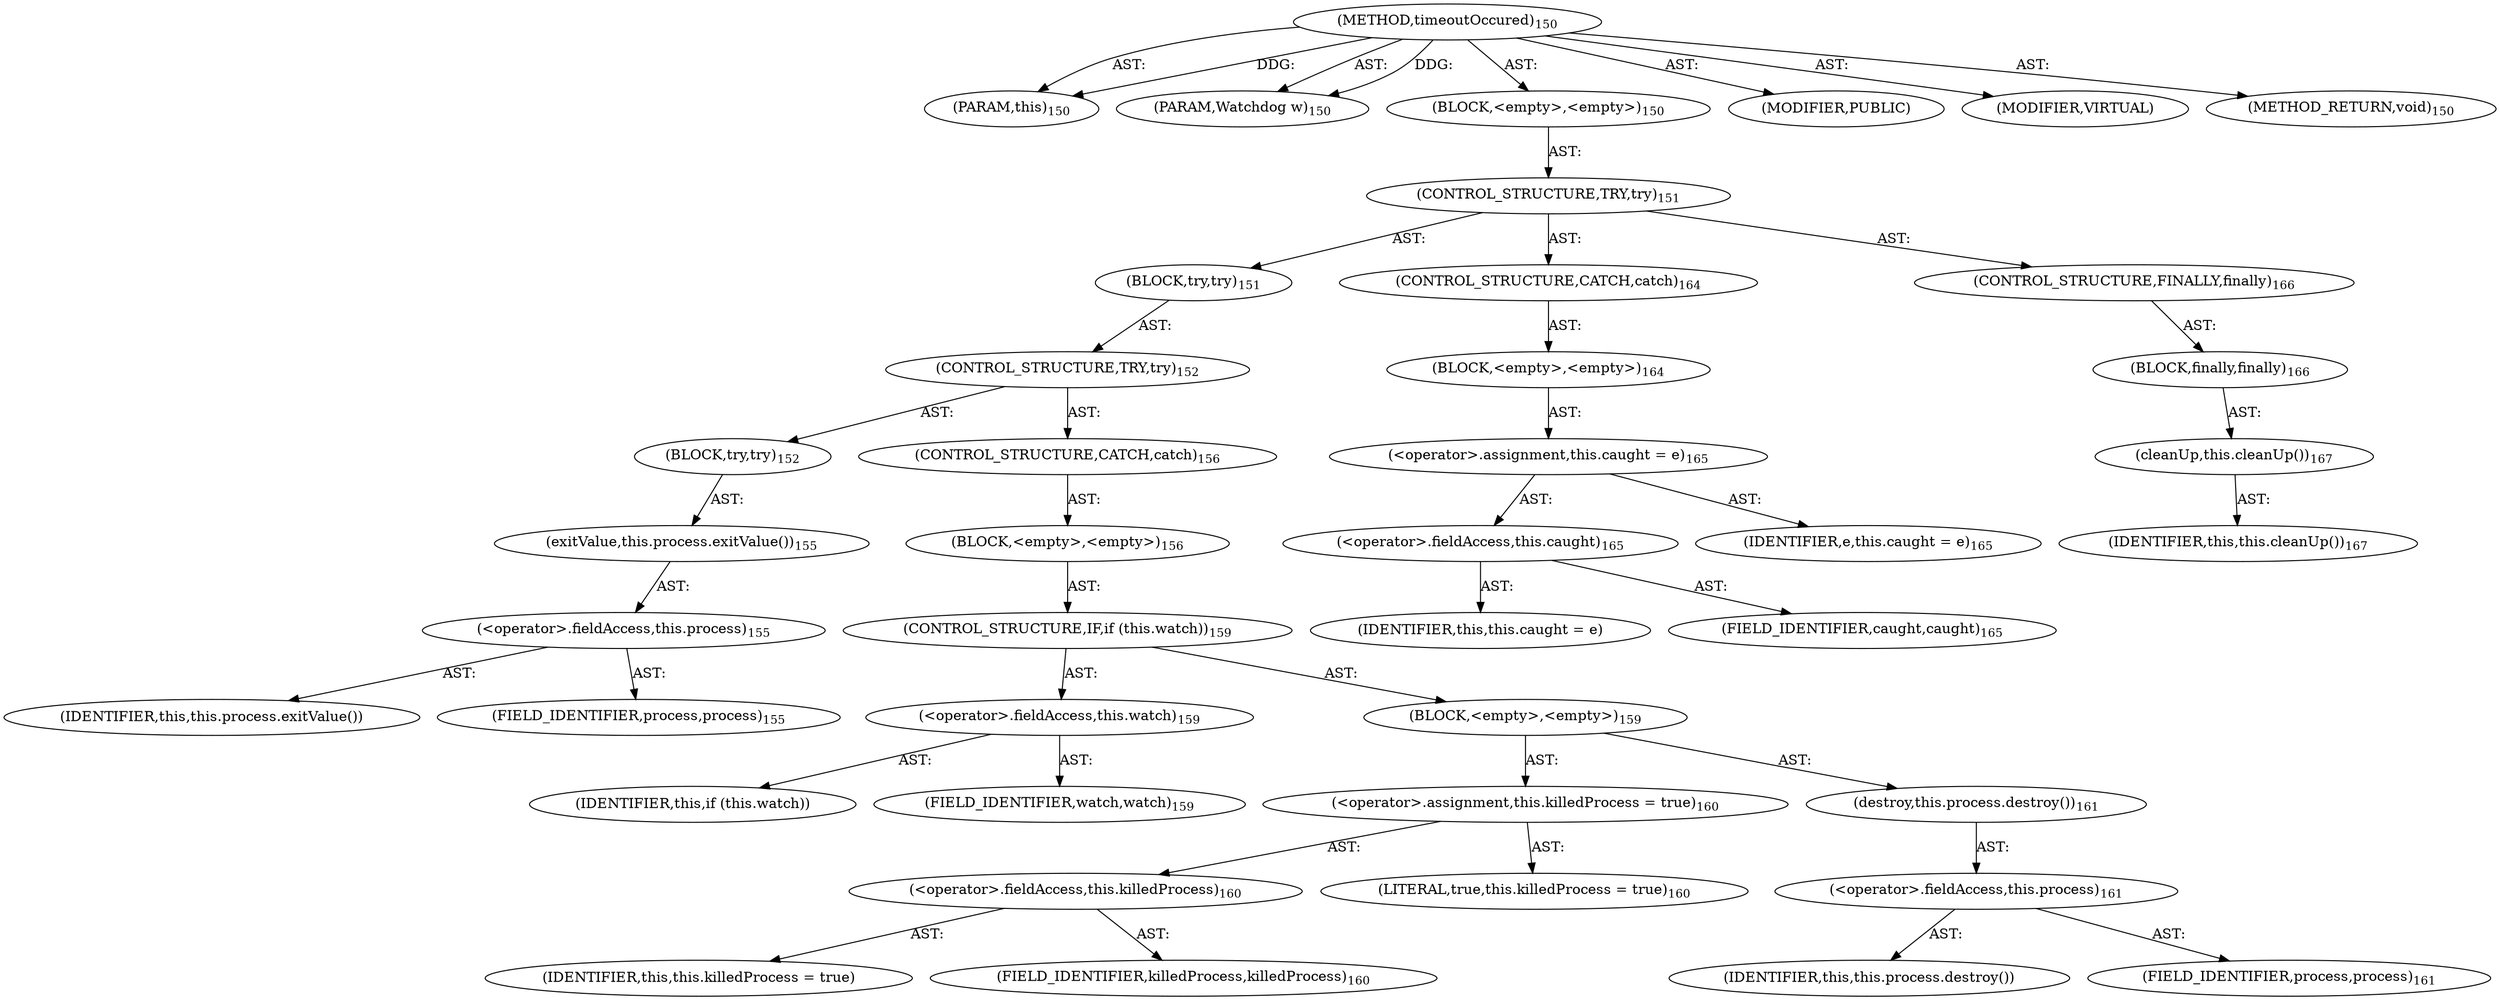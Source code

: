 digraph "timeoutOccured" {  
"111669149700" [label = <(METHOD,timeoutOccured)<SUB>150</SUB>> ]
"115964116993" [label = <(PARAM,this)<SUB>150</SUB>> ]
"115964117000" [label = <(PARAM,Watchdog w)<SUB>150</SUB>> ]
"25769803784" [label = <(BLOCK,&lt;empty&gt;,&lt;empty&gt;)<SUB>150</SUB>> ]
"47244640258" [label = <(CONTROL_STRUCTURE,TRY,try)<SUB>151</SUB>> ]
"25769803785" [label = <(BLOCK,try,try)<SUB>151</SUB>> ]
"47244640259" [label = <(CONTROL_STRUCTURE,TRY,try)<SUB>152</SUB>> ]
"25769803786" [label = <(BLOCK,try,try)<SUB>152</SUB>> ]
"30064771114" [label = <(exitValue,this.process.exitValue())<SUB>155</SUB>> ]
"30064771115" [label = <(&lt;operator&gt;.fieldAccess,this.process)<SUB>155</SUB>> ]
"68719476764" [label = <(IDENTIFIER,this,this.process.exitValue())> ]
"55834574863" [label = <(FIELD_IDENTIFIER,process,process)<SUB>155</SUB>> ]
"47244640260" [label = <(CONTROL_STRUCTURE,CATCH,catch)<SUB>156</SUB>> ]
"25769803787" [label = <(BLOCK,&lt;empty&gt;,&lt;empty&gt;)<SUB>156</SUB>> ]
"47244640261" [label = <(CONTROL_STRUCTURE,IF,if (this.watch))<SUB>159</SUB>> ]
"30064771116" [label = <(&lt;operator&gt;.fieldAccess,this.watch)<SUB>159</SUB>> ]
"68719476765" [label = <(IDENTIFIER,this,if (this.watch))> ]
"55834574864" [label = <(FIELD_IDENTIFIER,watch,watch)<SUB>159</SUB>> ]
"25769803788" [label = <(BLOCK,&lt;empty&gt;,&lt;empty&gt;)<SUB>159</SUB>> ]
"30064771117" [label = <(&lt;operator&gt;.assignment,this.killedProcess = true)<SUB>160</SUB>> ]
"30064771118" [label = <(&lt;operator&gt;.fieldAccess,this.killedProcess)<SUB>160</SUB>> ]
"68719476766" [label = <(IDENTIFIER,this,this.killedProcess = true)> ]
"55834574865" [label = <(FIELD_IDENTIFIER,killedProcess,killedProcess)<SUB>160</SUB>> ]
"90194313228" [label = <(LITERAL,true,this.killedProcess = true)<SUB>160</SUB>> ]
"30064771119" [label = <(destroy,this.process.destroy())<SUB>161</SUB>> ]
"30064771120" [label = <(&lt;operator&gt;.fieldAccess,this.process)<SUB>161</SUB>> ]
"68719476767" [label = <(IDENTIFIER,this,this.process.destroy())> ]
"55834574866" [label = <(FIELD_IDENTIFIER,process,process)<SUB>161</SUB>> ]
"47244640262" [label = <(CONTROL_STRUCTURE,CATCH,catch)<SUB>164</SUB>> ]
"25769803789" [label = <(BLOCK,&lt;empty&gt;,&lt;empty&gt;)<SUB>164</SUB>> ]
"30064771121" [label = <(&lt;operator&gt;.assignment,this.caught = e)<SUB>165</SUB>> ]
"30064771122" [label = <(&lt;operator&gt;.fieldAccess,this.caught)<SUB>165</SUB>> ]
"68719476768" [label = <(IDENTIFIER,this,this.caught = e)> ]
"55834574867" [label = <(FIELD_IDENTIFIER,caught,caught)<SUB>165</SUB>> ]
"68719476769" [label = <(IDENTIFIER,e,this.caught = e)<SUB>165</SUB>> ]
"47244640263" [label = <(CONTROL_STRUCTURE,FINALLY,finally)<SUB>166</SUB>> ]
"25769803790" [label = <(BLOCK,finally,finally)<SUB>166</SUB>> ]
"30064771123" [label = <(cleanUp,this.cleanUp())<SUB>167</SUB>> ]
"68719476741" [label = <(IDENTIFIER,this,this.cleanUp())<SUB>167</SUB>> ]
"133143986189" [label = <(MODIFIER,PUBLIC)> ]
"133143986190" [label = <(MODIFIER,VIRTUAL)> ]
"128849018884" [label = <(METHOD_RETURN,void)<SUB>150</SUB>> ]
  "111669149700" -> "115964116993"  [ label = "AST: "] 
  "111669149700" -> "115964117000"  [ label = "AST: "] 
  "111669149700" -> "25769803784"  [ label = "AST: "] 
  "111669149700" -> "133143986189"  [ label = "AST: "] 
  "111669149700" -> "133143986190"  [ label = "AST: "] 
  "111669149700" -> "128849018884"  [ label = "AST: "] 
  "25769803784" -> "47244640258"  [ label = "AST: "] 
  "47244640258" -> "25769803785"  [ label = "AST: "] 
  "47244640258" -> "47244640262"  [ label = "AST: "] 
  "47244640258" -> "47244640263"  [ label = "AST: "] 
  "25769803785" -> "47244640259"  [ label = "AST: "] 
  "47244640259" -> "25769803786"  [ label = "AST: "] 
  "47244640259" -> "47244640260"  [ label = "AST: "] 
  "25769803786" -> "30064771114"  [ label = "AST: "] 
  "30064771114" -> "30064771115"  [ label = "AST: "] 
  "30064771115" -> "68719476764"  [ label = "AST: "] 
  "30064771115" -> "55834574863"  [ label = "AST: "] 
  "47244640260" -> "25769803787"  [ label = "AST: "] 
  "25769803787" -> "47244640261"  [ label = "AST: "] 
  "47244640261" -> "30064771116"  [ label = "AST: "] 
  "47244640261" -> "25769803788"  [ label = "AST: "] 
  "30064771116" -> "68719476765"  [ label = "AST: "] 
  "30064771116" -> "55834574864"  [ label = "AST: "] 
  "25769803788" -> "30064771117"  [ label = "AST: "] 
  "25769803788" -> "30064771119"  [ label = "AST: "] 
  "30064771117" -> "30064771118"  [ label = "AST: "] 
  "30064771117" -> "90194313228"  [ label = "AST: "] 
  "30064771118" -> "68719476766"  [ label = "AST: "] 
  "30064771118" -> "55834574865"  [ label = "AST: "] 
  "30064771119" -> "30064771120"  [ label = "AST: "] 
  "30064771120" -> "68719476767"  [ label = "AST: "] 
  "30064771120" -> "55834574866"  [ label = "AST: "] 
  "47244640262" -> "25769803789"  [ label = "AST: "] 
  "25769803789" -> "30064771121"  [ label = "AST: "] 
  "30064771121" -> "30064771122"  [ label = "AST: "] 
  "30064771121" -> "68719476769"  [ label = "AST: "] 
  "30064771122" -> "68719476768"  [ label = "AST: "] 
  "30064771122" -> "55834574867"  [ label = "AST: "] 
  "47244640263" -> "25769803790"  [ label = "AST: "] 
  "25769803790" -> "30064771123"  [ label = "AST: "] 
  "30064771123" -> "68719476741"  [ label = "AST: "] 
  "111669149700" -> "115964116993"  [ label = "DDG: "] 
  "111669149700" -> "115964117000"  [ label = "DDG: "] 
}

